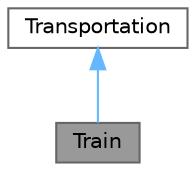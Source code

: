 digraph "Train"
{
 // LATEX_PDF_SIZE
  bgcolor="transparent";
  edge [fontname=Helvetica,fontsize=10,labelfontname=Helvetica,labelfontsize=10];
  node [fontname=Helvetica,fontsize=10,shape=box,height=0.2,width=0.4];
  Node1 [id="Node000001",label="Train",height=0.2,width=0.4,color="gray40", fillcolor="grey60", style="filled", fontcolor="black",tooltip="A class representing a train as a mode of transportation."];
  Node2 -> Node1 [id="edge1_Node000001_Node000002",dir="back",color="steelblue1",style="solid",tooltip=" "];
  Node2 [id="Node000002",label="Transportation",height=0.2,width=0.4,color="gray40", fillcolor="white", style="filled",URL="$classTransportation.html",tooltip="Manages traffic flow states and types of transportation."];
}
